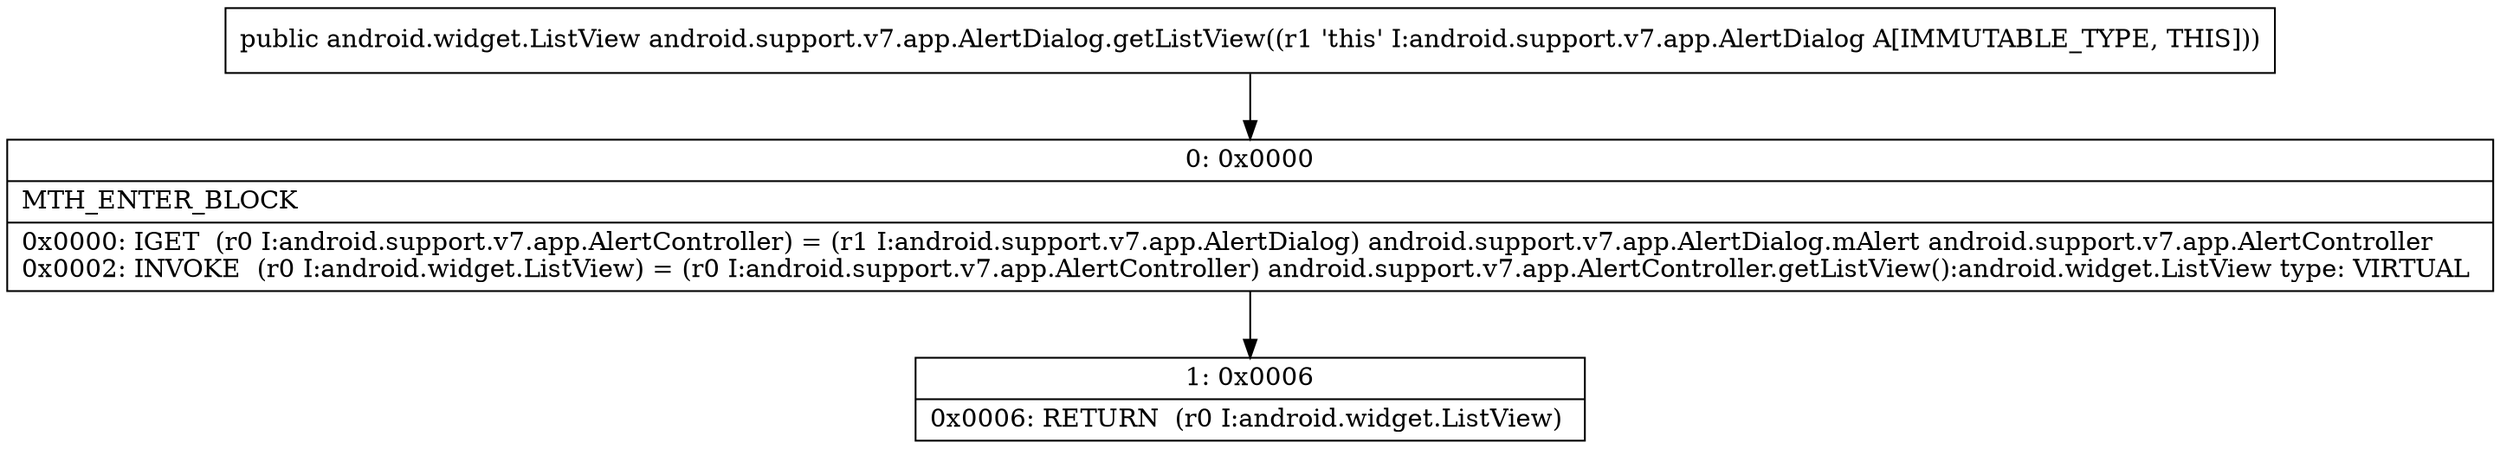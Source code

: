 digraph "CFG forandroid.support.v7.app.AlertDialog.getListView()Landroid\/widget\/ListView;" {
Node_0 [shape=record,label="{0\:\ 0x0000|MTH_ENTER_BLOCK\l|0x0000: IGET  (r0 I:android.support.v7.app.AlertController) = (r1 I:android.support.v7.app.AlertDialog) android.support.v7.app.AlertDialog.mAlert android.support.v7.app.AlertController \l0x0002: INVOKE  (r0 I:android.widget.ListView) = (r0 I:android.support.v7.app.AlertController) android.support.v7.app.AlertController.getListView():android.widget.ListView type: VIRTUAL \l}"];
Node_1 [shape=record,label="{1\:\ 0x0006|0x0006: RETURN  (r0 I:android.widget.ListView) \l}"];
MethodNode[shape=record,label="{public android.widget.ListView android.support.v7.app.AlertDialog.getListView((r1 'this' I:android.support.v7.app.AlertDialog A[IMMUTABLE_TYPE, THIS])) }"];
MethodNode -> Node_0;
Node_0 -> Node_1;
}

